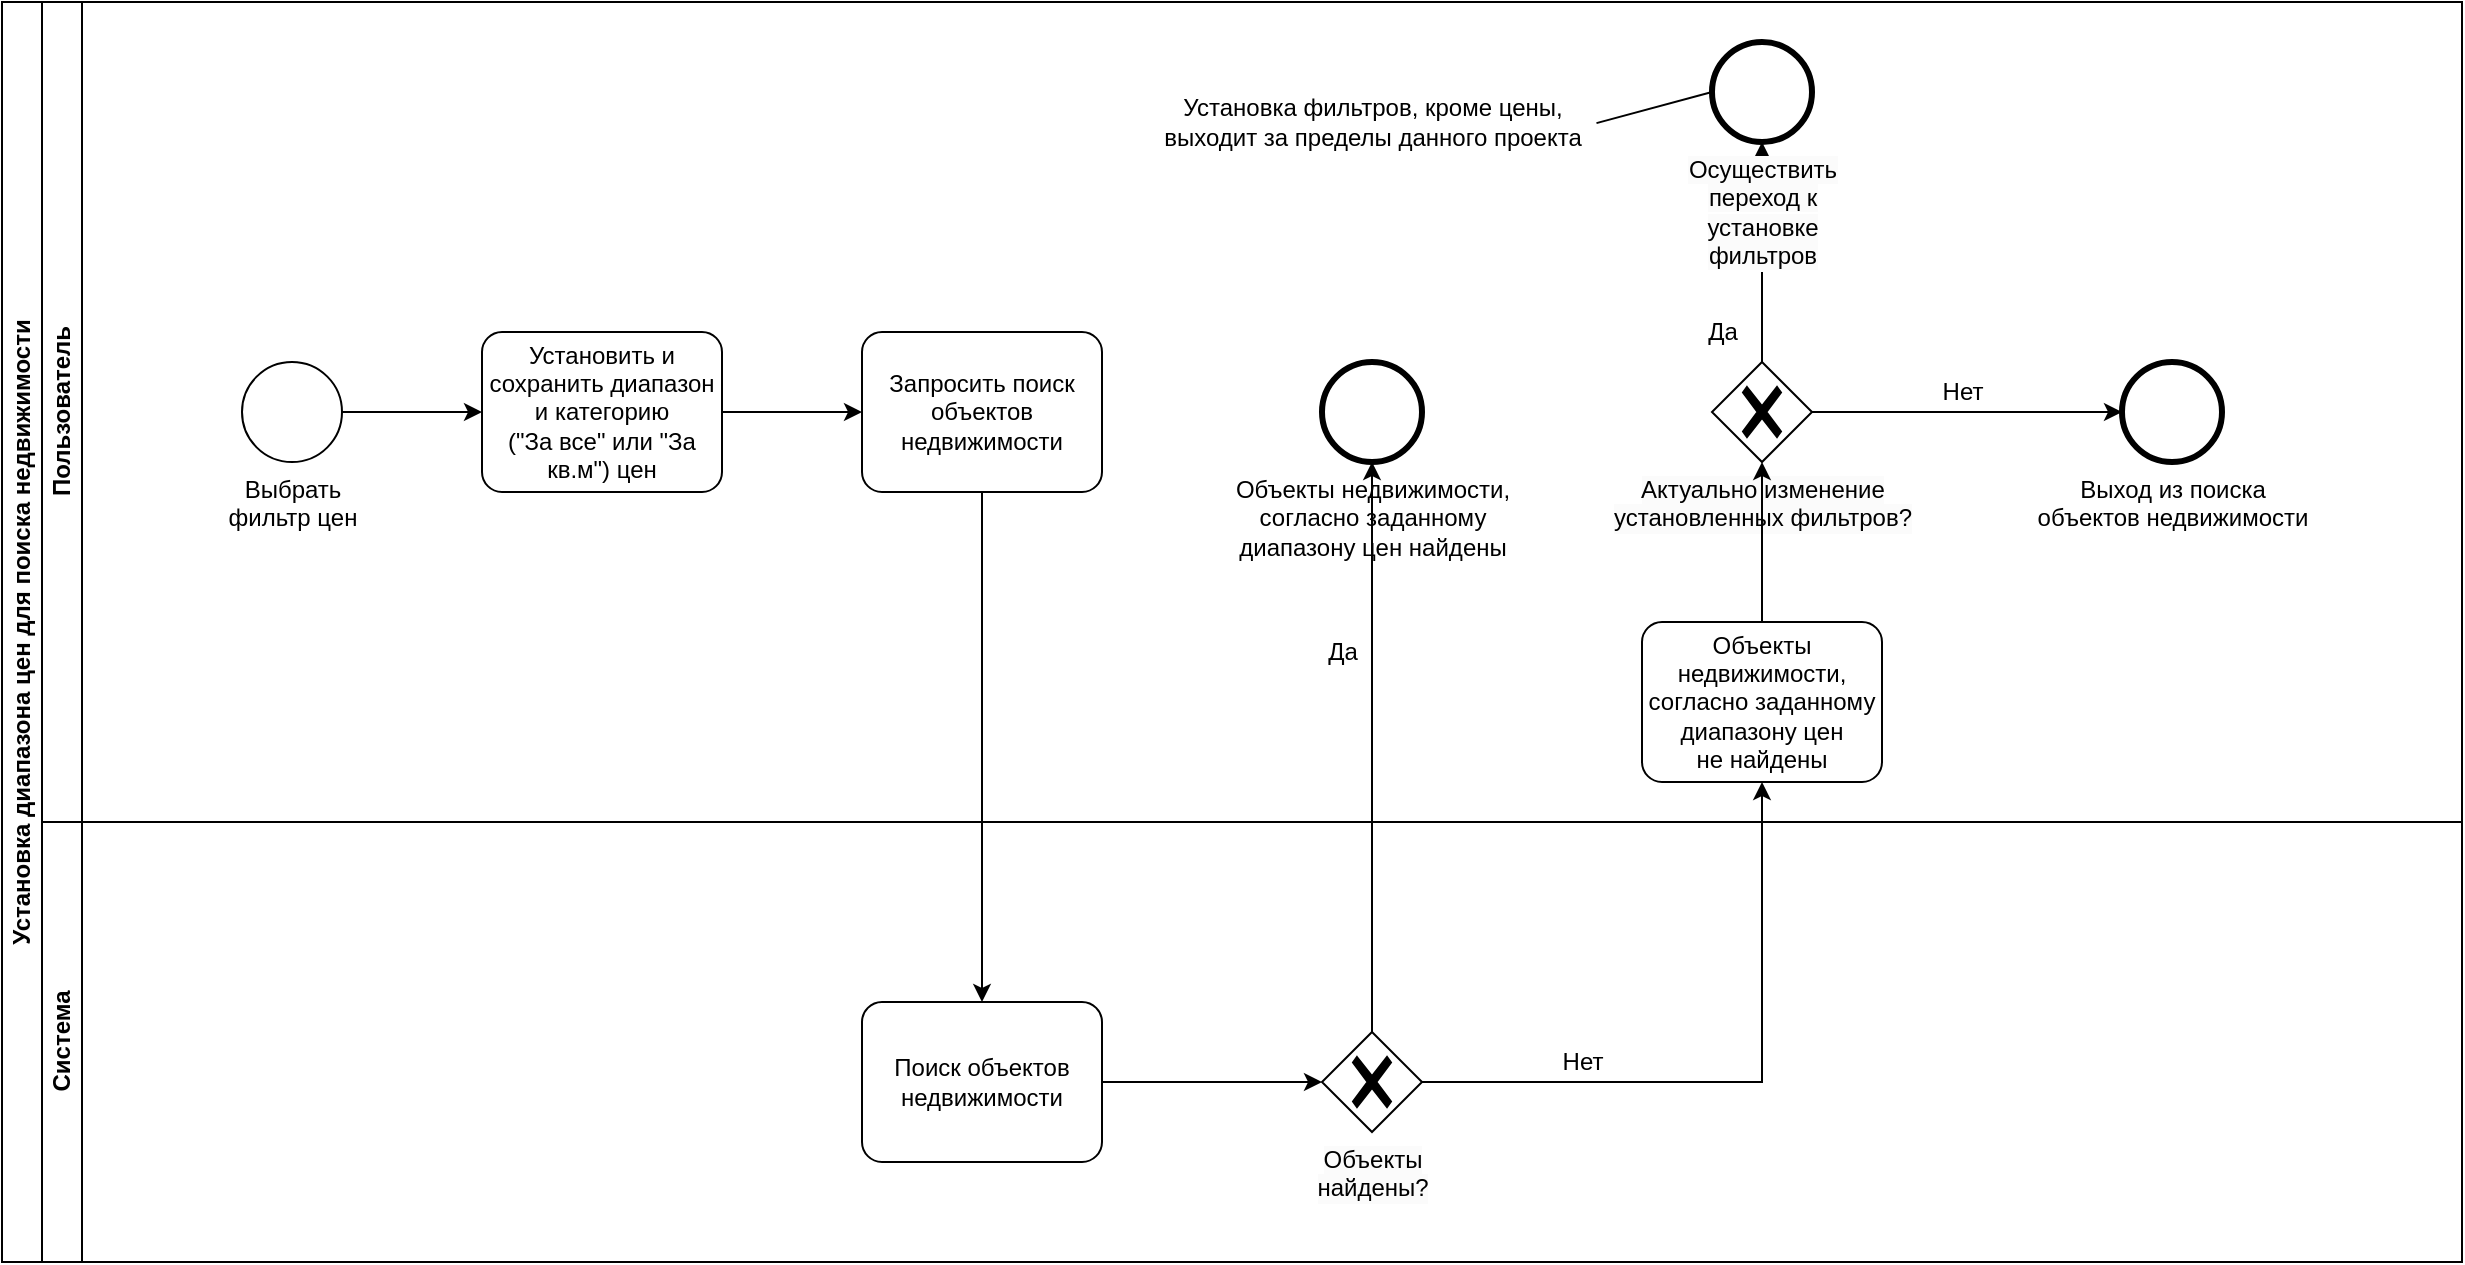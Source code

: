 <mxfile version="24.7.17">
  <diagram name="Страница — 1" id="6dKcLjjxsjvN5Ayz9n6f">
    <mxGraphModel dx="653" dy="2046" grid="1" gridSize="10" guides="1" tooltips="1" connect="1" arrows="1" fold="1" page="1" pageScale="1" pageWidth="827" pageHeight="1169" math="0" shadow="0">
      <root>
        <mxCell id="0" />
        <mxCell id="1" parent="0" />
        <mxCell id="-Ef3pym1SZ-9MBznSWtH-1" value="Установка диапазона цен для поиска недвижимости" style="swimlane;html=1;childLayout=stackLayout;resizeParent=1;resizeParentMax=0;horizontal=0;startSize=20;horizontalStack=0;whiteSpace=wrap;" parent="1" vertex="1">
          <mxGeometry x="920" y="-1000" width="1230" height="630" as="geometry" />
        </mxCell>
        <mxCell id="-Ef3pym1SZ-9MBznSWtH-2" value="Пользователь" style="swimlane;html=1;startSize=20;horizontal=0;" parent="-Ef3pym1SZ-9MBznSWtH-1" vertex="1">
          <mxGeometry x="20" width="1210" height="410" as="geometry" />
        </mxCell>
        <mxCell id="-Ef3pym1SZ-9MBznSWtH-5" value="Выбрать&lt;div&gt;фильтр цен&lt;/div&gt;" style="points=[[0.145,0.145,0],[0.5,0,0],[0.855,0.145,0],[1,0.5,0],[0.855,0.855,0],[0.5,1,0],[0.145,0.855,0],[0,0.5,0]];shape=mxgraph.bpmn.event;html=1;verticalLabelPosition=bottom;labelBackgroundColor=#ffffff;verticalAlign=top;align=center;perimeter=ellipsePerimeter;outlineConnect=0;aspect=fixed;outline=standard;symbol=general;" parent="-Ef3pym1SZ-9MBznSWtH-2" vertex="1">
          <mxGeometry x="100" y="180" width="50" height="50" as="geometry" />
        </mxCell>
        <mxCell id="-Ef3pym1SZ-9MBznSWtH-6" value="Установить и сохранить диапазон и категорию&lt;div&gt;(&quot;За все&quot; или &quot;За кв.м&quot;) цен&lt;/div&gt;" style="points=[[0.25,0,0],[0.5,0,0],[0.75,0,0],[1,0.25,0],[1,0.5,0],[1,0.75,0],[0.75,1,0],[0.5,1,0],[0.25,1,0],[0,0.75,0],[0,0.5,0],[0,0.25,0]];shape=mxgraph.bpmn.task;whiteSpace=wrap;rectStyle=rounded;size=10;html=1;container=1;expand=0;collapsible=0;taskMarker=abstract;" parent="-Ef3pym1SZ-9MBznSWtH-2" vertex="1">
          <mxGeometry x="220" y="165" width="120" height="80" as="geometry" />
        </mxCell>
        <mxCell id="-Ef3pym1SZ-9MBznSWtH-8" value="Запросить поиск объектов недвижимости" style="points=[[0.25,0,0],[0.5,0,0],[0.75,0,0],[1,0.25,0],[1,0.5,0],[1,0.75,0],[0.75,1,0],[0.5,1,0],[0.25,1,0],[0,0.75,0],[0,0.5,0],[0,0.25,0]];shape=mxgraph.bpmn.task;whiteSpace=wrap;rectStyle=rounded;size=10;html=1;container=1;expand=0;collapsible=0;taskMarker=abstract;" parent="-Ef3pym1SZ-9MBznSWtH-2" vertex="1">
          <mxGeometry x="410" y="165" width="120" height="80" as="geometry" />
        </mxCell>
        <mxCell id="-Ef3pym1SZ-9MBznSWtH-9" style="edgeStyle=orthogonalEdgeStyle;rounded=0;orthogonalLoop=1;jettySize=auto;html=1;exitX=1;exitY=0.5;exitDx=0;exitDy=0;exitPerimeter=0;entryX=0;entryY=0.5;entryDx=0;entryDy=0;entryPerimeter=0;" parent="-Ef3pym1SZ-9MBznSWtH-2" source="-Ef3pym1SZ-9MBznSWtH-6" target="-Ef3pym1SZ-9MBznSWtH-8" edge="1">
          <mxGeometry relative="1" as="geometry" />
        </mxCell>
        <mxCell id="-Ef3pym1SZ-9MBznSWtH-36" value="Объекты недвижимости,&lt;div&gt;согласно заданному&lt;/div&gt;&lt;div&gt;диапазону цен найдены&lt;/div&gt;" style="points=[[0.145,0.145,0],[0.5,0,0],[0.855,0.145,0],[1,0.5,0],[0.855,0.855,0],[0.5,1,0],[0.145,0.855,0],[0,0.5,0]];shape=mxgraph.bpmn.event;html=1;verticalLabelPosition=bottom;labelBackgroundColor=#ffffff;verticalAlign=top;align=center;perimeter=ellipsePerimeter;outlineConnect=0;aspect=fixed;outline=end;symbol=terminate2;" parent="-Ef3pym1SZ-9MBznSWtH-2" vertex="1">
          <mxGeometry x="640" y="180" width="50" height="50" as="geometry" />
        </mxCell>
        <mxCell id="-Ef3pym1SZ-9MBznSWtH-31" value="Выход из поиска&lt;div&gt;объектов недвижимости&lt;/div&gt;" style="points=[[0.145,0.145,0],[0.5,0,0],[0.855,0.145,0],[1,0.5,0],[0.855,0.855,0],[0.5,1,0],[0.145,0.855,0],[0,0.5,0]];shape=mxgraph.bpmn.event;html=1;verticalLabelPosition=bottom;labelBackgroundColor=#ffffff;verticalAlign=top;align=center;perimeter=ellipsePerimeter;outlineConnect=0;aspect=fixed;outline=end;symbol=terminate2;" parent="-Ef3pym1SZ-9MBznSWtH-2" vertex="1">
          <mxGeometry x="1040" y="180" width="50" height="50" as="geometry" />
        </mxCell>
        <mxCell id="-Ef3pym1SZ-9MBznSWtH-47" style="edgeStyle=orthogonalEdgeStyle;rounded=0;orthogonalLoop=1;jettySize=auto;html=1;exitX=1;exitY=0.5;exitDx=0;exitDy=0;exitPerimeter=0;entryX=0;entryY=0.5;entryDx=0;entryDy=0;entryPerimeter=0;" parent="-Ef3pym1SZ-9MBznSWtH-2" source="-Ef3pym1SZ-9MBznSWtH-5" target="-Ef3pym1SZ-9MBznSWtH-6" edge="1">
          <mxGeometry relative="1" as="geometry" />
        </mxCell>
        <mxCell id="ojh91UhgBMQPyTh6sur--1" style="edgeStyle=orthogonalEdgeStyle;rounded=0;orthogonalLoop=1;jettySize=auto;html=1;exitX=1;exitY=0.5;exitDx=0;exitDy=0;exitPerimeter=0;" parent="-Ef3pym1SZ-9MBznSWtH-2" source="-Ef3pym1SZ-9MBznSWtH-28" target="-Ef3pym1SZ-9MBznSWtH-31" edge="1">
          <mxGeometry relative="1" as="geometry" />
        </mxCell>
        <mxCell id="-Ef3pym1SZ-9MBznSWtH-28" value="&lt;span style=&quot;background-color: rgb(251, 251, 251);&quot;&gt;Актуально изменение&lt;/span&gt;&lt;div style=&quot;background-color: rgb(251, 251, 251);&quot;&gt;установленных&amp;nbsp;&lt;span style=&quot;background-color: initial;&quot;&gt;фильтров?&lt;/span&gt;&lt;/div&gt;" style="points=[[0.25,0.25,0],[0.5,0,0],[0.75,0.25,0],[1,0.5,0],[0.75,0.75,0],[0.5,1,0],[0.25,0.75,0],[0,0.5,0]];shape=mxgraph.bpmn.gateway2;html=1;verticalLabelPosition=bottom;labelBackgroundColor=#ffffff;verticalAlign=top;align=center;perimeter=rhombusPerimeter;outlineConnect=0;outline=none;symbol=none;gwType=exclusive;" parent="-Ef3pym1SZ-9MBznSWtH-2" vertex="1">
          <mxGeometry x="835" y="180" width="50" height="50" as="geometry" />
        </mxCell>
        <mxCell id="-Ef3pym1SZ-9MBznSWtH-33" value="Нет" style="text;html=1;align=center;verticalAlign=middle;resizable=0;points=[];autosize=1;strokeColor=none;fillColor=none;" parent="-Ef3pym1SZ-9MBznSWtH-2" vertex="1">
          <mxGeometry x="940" y="180" width="40" height="30" as="geometry" />
        </mxCell>
        <mxCell id="-Ef3pym1SZ-9MBznSWtH-35" value="Да" style="text;html=1;align=center;verticalAlign=middle;resizable=0;points=[];autosize=1;strokeColor=none;fillColor=none;" parent="-Ef3pym1SZ-9MBznSWtH-2" vertex="1">
          <mxGeometry x="820" y="150" width="40" height="30" as="geometry" />
        </mxCell>
        <mxCell id="w0smxmZE8lVWM4RH9qq9-3" style="edgeStyle=orthogonalEdgeStyle;rounded=0;orthogonalLoop=1;jettySize=auto;html=1;exitX=0.5;exitY=0;exitDx=0;exitDy=0;exitPerimeter=0;entryX=0.5;entryY=1;entryDx=0;entryDy=0;entryPerimeter=0;" parent="-Ef3pym1SZ-9MBznSWtH-2" source="-Ef3pym1SZ-9MBznSWtH-28" target="r4iLLFmpW4Mn4tgnf4G8-9" edge="1">
          <mxGeometry relative="1" as="geometry">
            <mxPoint x="860" y="205" as="targetPoint" />
          </mxGeometry>
        </mxCell>
        <mxCell id="w0smxmZE8lVWM4RH9qq9-16" value="Установка фильтров, кроме цены,&lt;div&gt;выходит за пределы данного проекта&lt;/div&gt;" style="text;html=1;align=center;verticalAlign=middle;resizable=0;points=[];autosize=1;strokeColor=none;fillColor=none;" parent="-Ef3pym1SZ-9MBznSWtH-2" vertex="1">
          <mxGeometry x="550" y="40" width="230" height="40" as="geometry" />
        </mxCell>
        <mxCell id="w0smxmZE8lVWM4RH9qq9-17" value="" style="endArrow=none;html=1;rounded=0;entryX=0.988;entryY=0.514;entryDx=0;entryDy=0;entryPerimeter=0;exitX=0;exitY=0.5;exitDx=0;exitDy=0;exitPerimeter=0;" parent="-Ef3pym1SZ-9MBznSWtH-2" source="r4iLLFmpW4Mn4tgnf4G8-9" target="w0smxmZE8lVWM4RH9qq9-16" edge="1">
          <mxGeometry width="50" height="50" relative="1" as="geometry">
            <mxPoint x="860" y="125" as="sourcePoint" />
            <mxPoint x="760" y="400" as="targetPoint" />
          </mxGeometry>
        </mxCell>
        <mxCell id="-Ef3pym1SZ-9MBznSWtH-26" value="Да" style="text;html=1;align=center;verticalAlign=middle;resizable=0;points=[];autosize=1;strokeColor=none;fillColor=none;" parent="-Ef3pym1SZ-9MBznSWtH-2" vertex="1">
          <mxGeometry x="630" y="310" width="40" height="30" as="geometry" />
        </mxCell>
        <mxCell id="r4iLLFmpW4Mn4tgnf4G8-8" style="edgeStyle=orthogonalEdgeStyle;rounded=0;orthogonalLoop=1;jettySize=auto;html=1;exitX=0.5;exitY=0;exitDx=0;exitDy=0;exitPerimeter=0;" parent="-Ef3pym1SZ-9MBznSWtH-2" source="r4iLLFmpW4Mn4tgnf4G8-6" target="-Ef3pym1SZ-9MBznSWtH-28" edge="1">
          <mxGeometry relative="1" as="geometry" />
        </mxCell>
        <mxCell id="r4iLLFmpW4Mn4tgnf4G8-6" value="&lt;span style=&quot;white-space: nowrap; background-color: rgb(255, 255, 255);&quot;&gt;Объекты&lt;/span&gt;&lt;div&gt;&lt;span style=&quot;white-space: nowrap; background-color: rgb(255, 255, 255);&quot;&gt;недвижимости,&lt;/span&gt;&lt;div style=&quot;white-space: nowrap;&quot;&gt;согласно заданному&lt;/div&gt;&lt;div style=&quot;white-space: nowrap;&quot;&gt;диапазону цен&lt;/div&gt;&lt;div style=&quot;white-space: nowrap;&quot;&gt;не найдены&lt;/div&gt;&lt;/div&gt;" style="points=[[0.25,0,0],[0.5,0,0],[0.75,0,0],[1,0.25,0],[1,0.5,0],[1,0.75,0],[0.75,1,0],[0.5,1,0],[0.25,1,0],[0,0.75,0],[0,0.5,0],[0,0.25,0]];shape=mxgraph.bpmn.task;whiteSpace=wrap;rectStyle=rounded;size=10;html=1;container=1;expand=0;collapsible=0;taskMarker=abstract;" parent="-Ef3pym1SZ-9MBznSWtH-2" vertex="1">
          <mxGeometry x="800" y="310" width="120" height="80" as="geometry" />
        </mxCell>
        <mxCell id="r4iLLFmpW4Mn4tgnf4G8-9" value="&lt;span style=&quot;text-wrap: wrap; background-color: rgb(251, 251, 251);&quot;&gt;Осуществить переход&amp;nbsp;&lt;/span&gt;&lt;span style=&quot;text-wrap: wrap; background-color: rgb(251, 251, 251);&quot;&gt;к установке фильтров&lt;/span&gt;" style="points=[[0.145,0.145,0],[0.5,0,0],[0.855,0.145,0],[1,0.5,0],[0.855,0.855,0],[0.5,1,0],[0.145,0.855,0],[0,0.5,0]];shape=mxgraph.bpmn.event;html=1;verticalLabelPosition=bottom;labelBackgroundColor=#ffffff;verticalAlign=top;align=center;perimeter=ellipsePerimeter;outlineConnect=0;aspect=fixed;outline=end;symbol=terminate2;" parent="-Ef3pym1SZ-9MBznSWtH-2" vertex="1">
          <mxGeometry x="835" y="20" width="50" height="50" as="geometry" />
        </mxCell>
        <mxCell id="-Ef3pym1SZ-9MBznSWtH-3" value="Система" style="swimlane;html=1;startSize=20;horizontal=0;" parent="-Ef3pym1SZ-9MBznSWtH-1" vertex="1">
          <mxGeometry x="20" y="410" width="1210" height="220" as="geometry" />
        </mxCell>
        <mxCell id="XMJI-auD9jphC1oXlKKA-2" style="edgeStyle=orthogonalEdgeStyle;rounded=0;orthogonalLoop=1;jettySize=auto;html=1;exitX=1;exitY=0.5;exitDx=0;exitDy=0;exitPerimeter=0;" parent="-Ef3pym1SZ-9MBznSWtH-3" source="-Ef3pym1SZ-9MBznSWtH-21" target="XMJI-auD9jphC1oXlKKA-1" edge="1">
          <mxGeometry relative="1" as="geometry" />
        </mxCell>
        <mxCell id="-Ef3pym1SZ-9MBznSWtH-21" value="Поиск объектов недвижимости" style="points=[[0.25,0,0],[0.5,0,0],[0.75,0,0],[1,0.25,0],[1,0.5,0],[1,0.75,0],[0.75,1,0],[0.5,1,0],[0.25,1,0],[0,0.75,0],[0,0.5,0],[0,0.25,0]];shape=mxgraph.bpmn.task;whiteSpace=wrap;rectStyle=rounded;size=10;html=1;container=1;expand=0;collapsible=0;taskMarker=abstract;" parent="-Ef3pym1SZ-9MBznSWtH-3" vertex="1">
          <mxGeometry x="410" y="90" width="120" height="80" as="geometry" />
        </mxCell>
        <mxCell id="-Ef3pym1SZ-9MBznSWtH-27" value="Нет" style="text;html=1;align=center;verticalAlign=middle;resizable=0;points=[];autosize=1;strokeColor=none;fillColor=none;" parent="-Ef3pym1SZ-9MBznSWtH-3" vertex="1">
          <mxGeometry x="750" y="105" width="40" height="30" as="geometry" />
        </mxCell>
        <mxCell id="XMJI-auD9jphC1oXlKKA-1" value="&lt;span style=&quot;background-color: rgb(251, 251, 251);&quot;&gt;Объекты&lt;/span&gt;&lt;div style=&quot;background-color: rgb(251, 251, 251);&quot;&gt;найдены?&lt;/div&gt;" style="points=[[0.25,0.25,0],[0.5,0,0],[0.75,0.25,0],[1,0.5,0],[0.75,0.75,0],[0.5,1,0],[0.25,0.75,0],[0,0.5,0]];shape=mxgraph.bpmn.gateway2;html=1;verticalLabelPosition=bottom;labelBackgroundColor=#ffffff;verticalAlign=top;align=center;perimeter=rhombusPerimeter;outlineConnect=0;outline=none;symbol=none;gwType=exclusive;" parent="-Ef3pym1SZ-9MBznSWtH-3" vertex="1">
          <mxGeometry x="640" y="105" width="50" height="50" as="geometry" />
        </mxCell>
        <mxCell id="UGYnyXFPS613yQlsbjWH-1" style="edgeStyle=orthogonalEdgeStyle;rounded=0;orthogonalLoop=1;jettySize=auto;html=1;exitX=0.5;exitY=1;exitDx=0;exitDy=0;exitPerimeter=0;entryX=0.5;entryY=0;entryDx=0;entryDy=0;entryPerimeter=0;" parent="-Ef3pym1SZ-9MBznSWtH-1" source="-Ef3pym1SZ-9MBznSWtH-8" target="-Ef3pym1SZ-9MBznSWtH-21" edge="1">
          <mxGeometry relative="1" as="geometry">
            <mxPoint x="600" y="520" as="targetPoint" />
          </mxGeometry>
        </mxCell>
        <mxCell id="XMJI-auD9jphC1oXlKKA-3" style="edgeStyle=orthogonalEdgeStyle;rounded=0;orthogonalLoop=1;jettySize=auto;html=1;exitX=0.5;exitY=0;exitDx=0;exitDy=0;exitPerimeter=0;" parent="-Ef3pym1SZ-9MBznSWtH-1" source="XMJI-auD9jphC1oXlKKA-1" target="-Ef3pym1SZ-9MBznSWtH-36" edge="1">
          <mxGeometry relative="1" as="geometry" />
        </mxCell>
        <mxCell id="r4iLLFmpW4Mn4tgnf4G8-7" style="edgeStyle=orthogonalEdgeStyle;rounded=0;orthogonalLoop=1;jettySize=auto;html=1;exitX=1;exitY=0.5;exitDx=0;exitDy=0;exitPerimeter=0;entryX=0.5;entryY=1;entryDx=0;entryDy=0;entryPerimeter=0;" parent="-Ef3pym1SZ-9MBznSWtH-1" source="XMJI-auD9jphC1oXlKKA-1" target="r4iLLFmpW4Mn4tgnf4G8-6" edge="1">
          <mxGeometry relative="1" as="geometry" />
        </mxCell>
      </root>
    </mxGraphModel>
  </diagram>
</mxfile>
